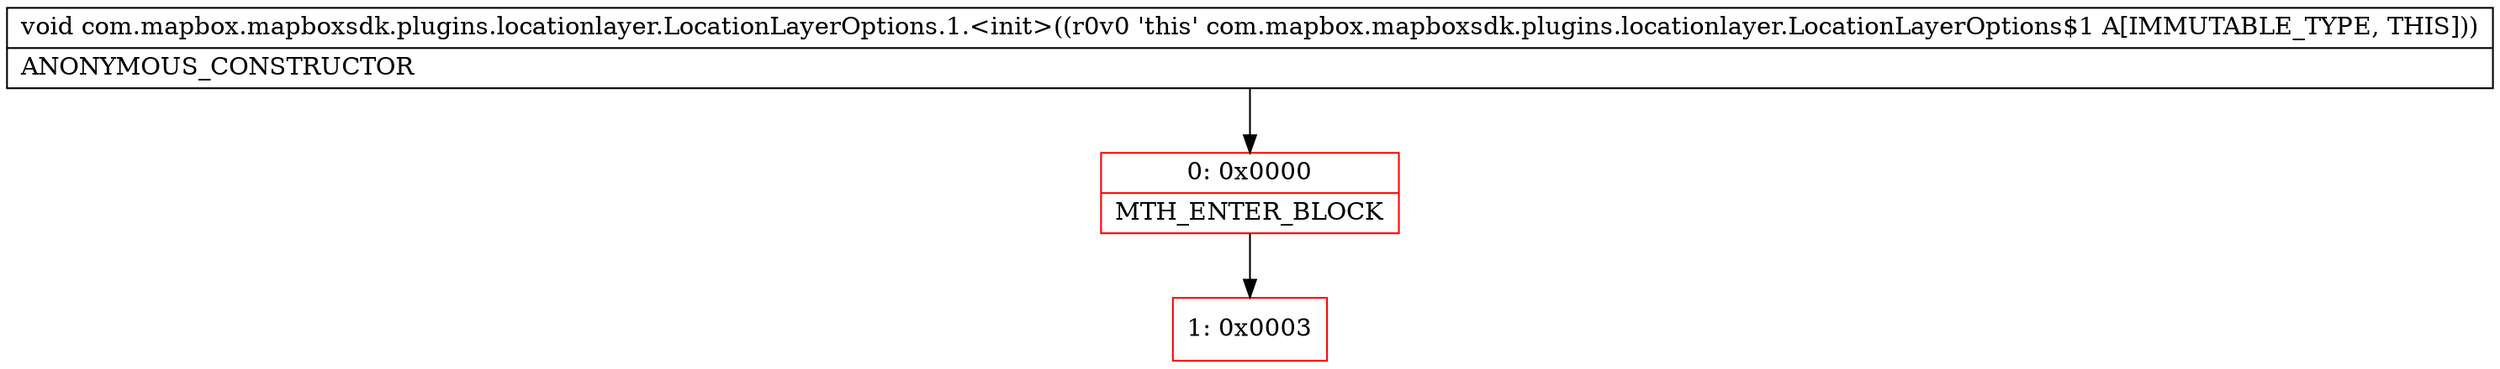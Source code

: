 digraph "CFG forcom.mapbox.mapboxsdk.plugins.locationlayer.LocationLayerOptions.1.\<init\>()V" {
subgraph cluster_Region_293544754 {
label = "R(0)";
node [shape=record,color=blue];
}
Node_0 [shape=record,color=red,label="{0\:\ 0x0000|MTH_ENTER_BLOCK\l}"];
Node_1 [shape=record,color=red,label="{1\:\ 0x0003}"];
MethodNode[shape=record,label="{void com.mapbox.mapboxsdk.plugins.locationlayer.LocationLayerOptions.1.\<init\>((r0v0 'this' com.mapbox.mapboxsdk.plugins.locationlayer.LocationLayerOptions$1 A[IMMUTABLE_TYPE, THIS]))  | ANONYMOUS_CONSTRUCTOR\l}"];
MethodNode -> Node_0;
Node_0 -> Node_1;
}

